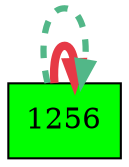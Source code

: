 digraph G{
rankdir=LR;
1256 [style=filled, shape=box, fillcolor="#00fe00", label="1256"];
1256 -> 1256 [color="#e63946",penwidth=4.00];
1256 -> 1256 [color="#52b788",style=dashed,penwidth=3.00];
}